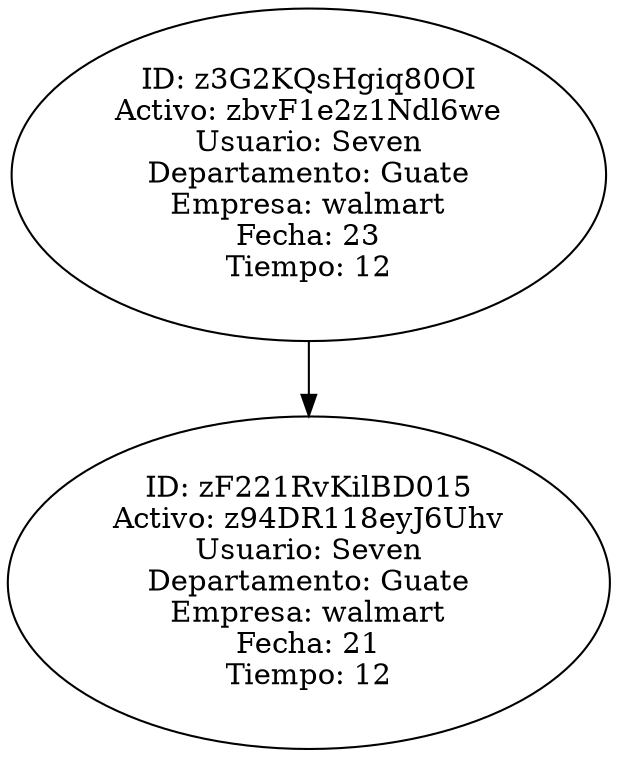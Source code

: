 digraph G {
z3G2KQsHgiq80OI[label="ID: z3G2KQsHgiq80OI"+"\nActivo: zbvF1e2z1Ndl6we"+"\nUsuario: Seven"+"\nDepartamento: Guate"+"\nEmpresa: walmart"+"\nFecha: 23"+"\nTiempo: 12"];
zF221RvKilBD015[label="ID: zF221RvKilBD015"+"\nActivo: z94DR118eyJ6Uhv"+"\nUsuario: Seven"+"\nDepartamento: Guate"+"\nEmpresa: walmart"+"\nFecha: 21"+"\nTiempo: 12"];
z3G2KQsHgiq80OI->zF221RvKilBD015
}